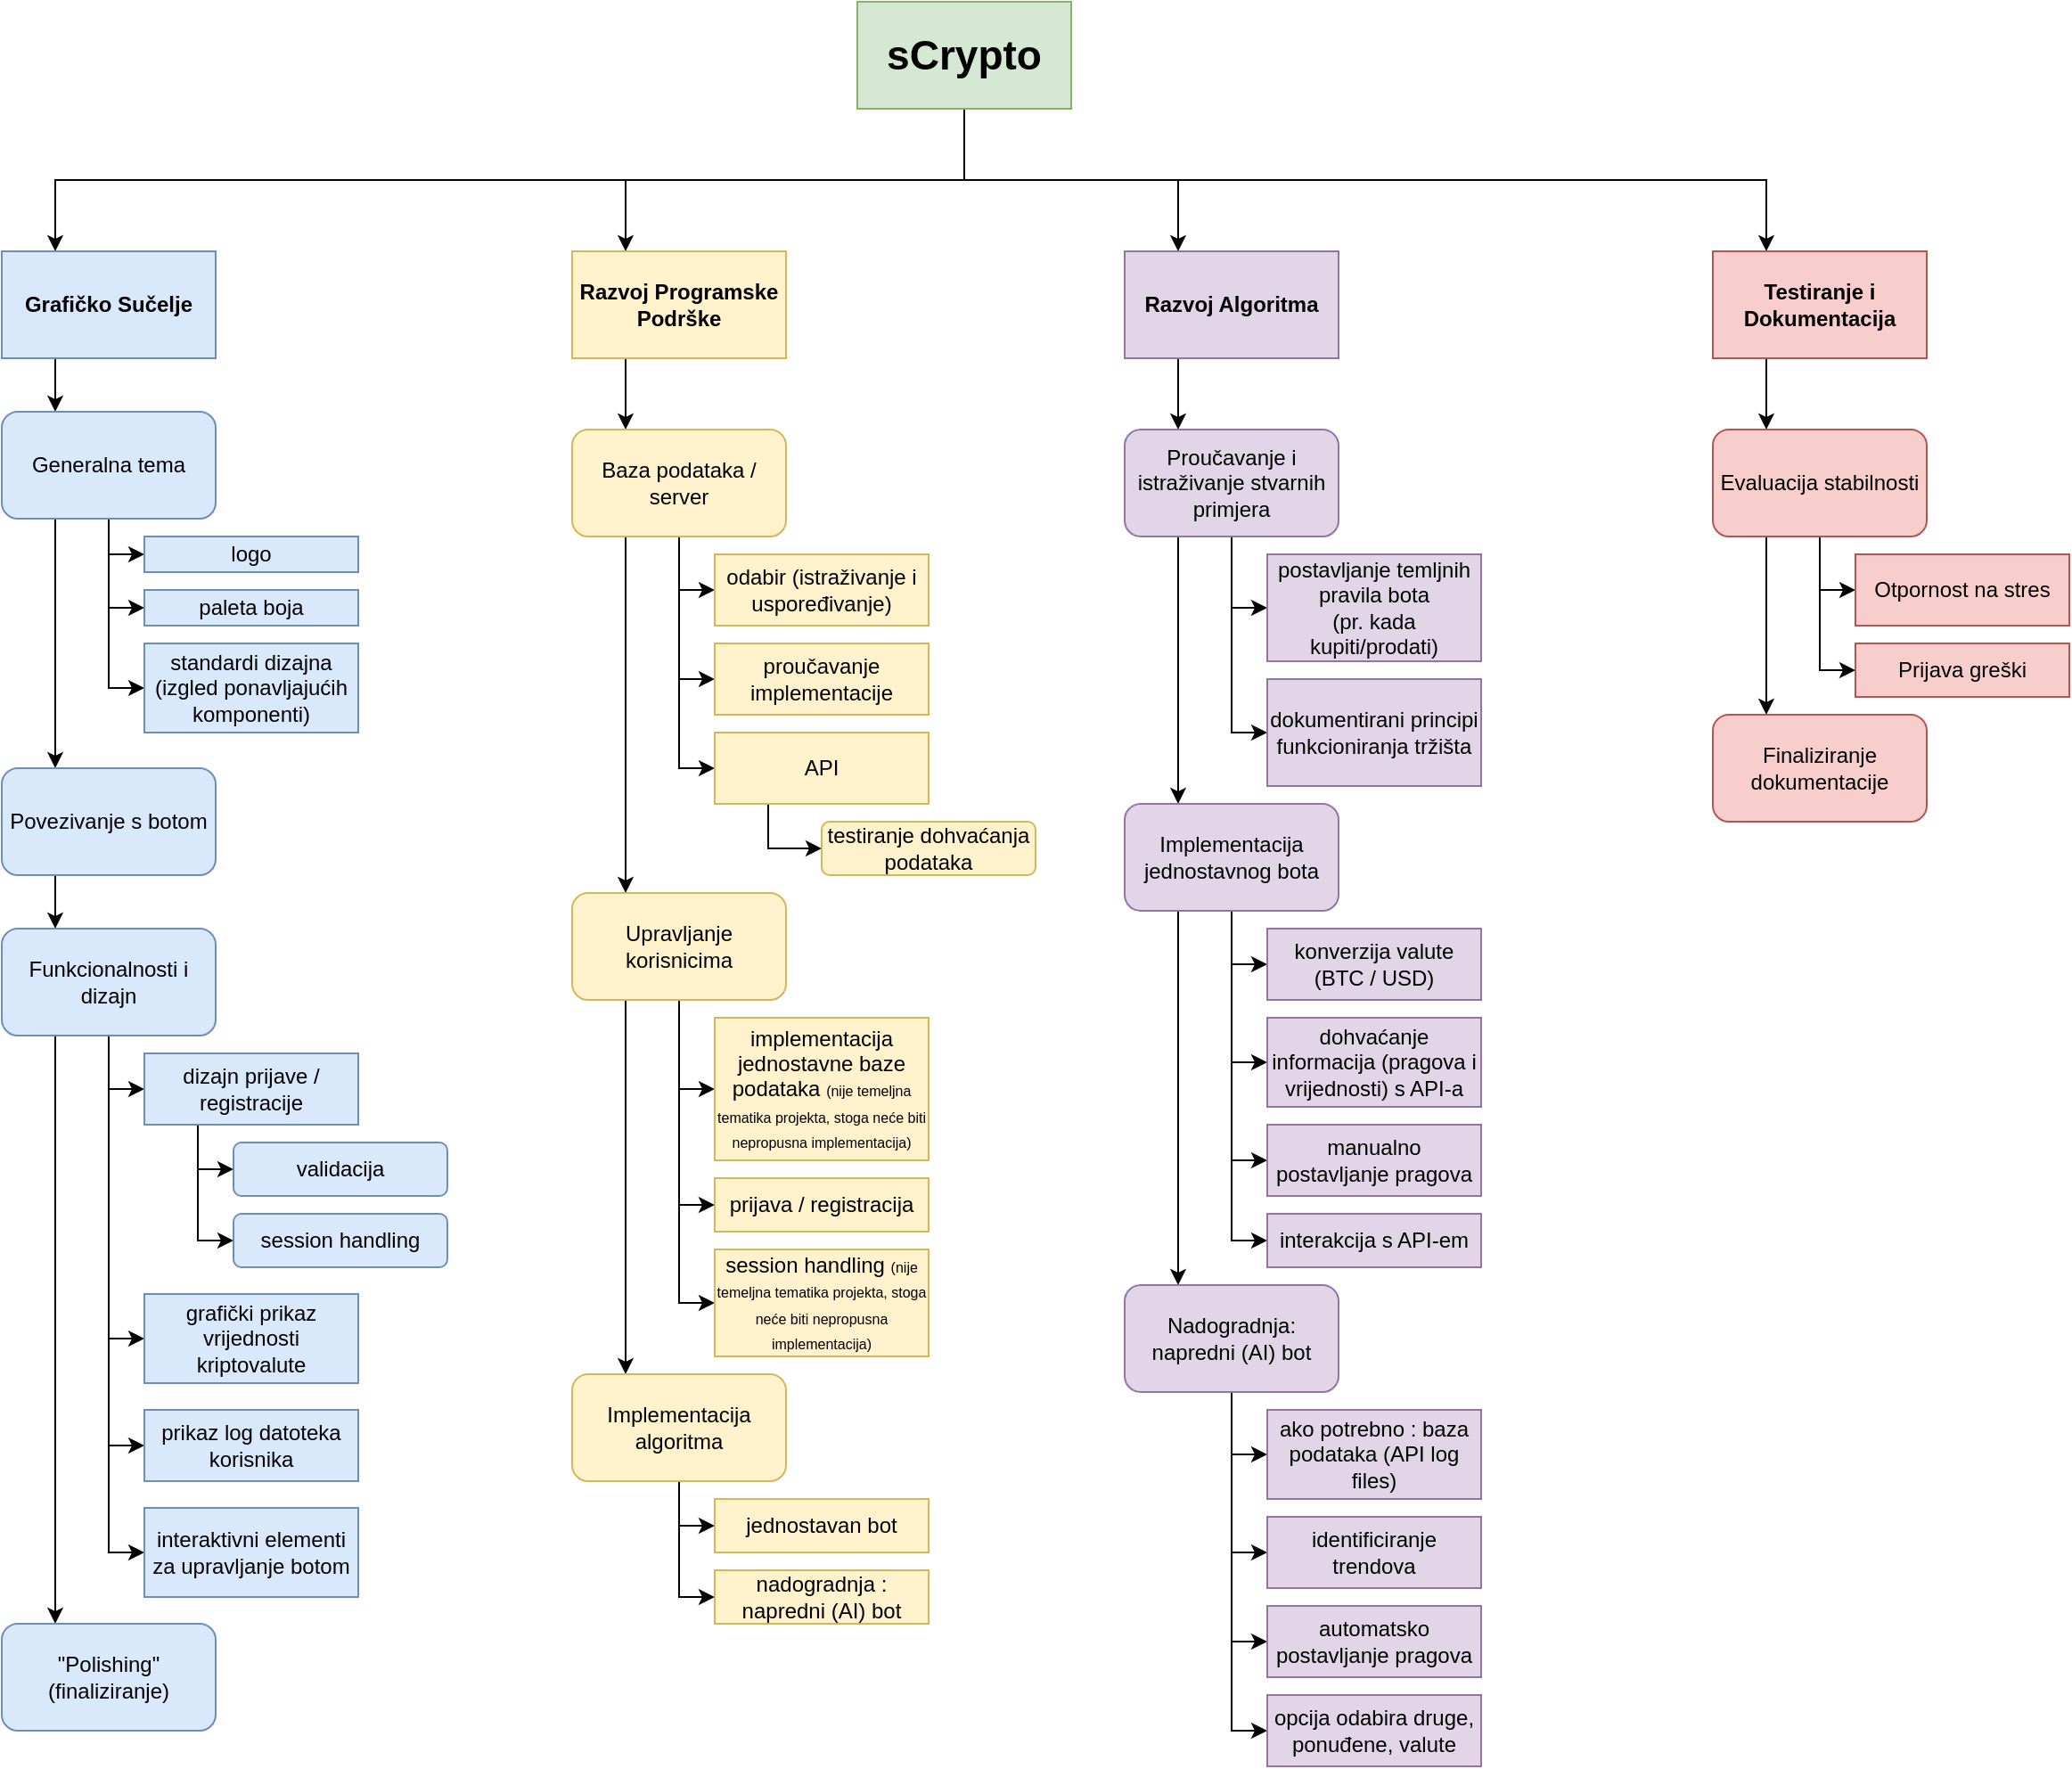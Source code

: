 <mxfile version="14.5.0" type="device"><diagram id="Kg0yvZmSfS_qQ5aLrVgM" name="Page-1"><mxGraphModel dx="1243" dy="743" grid="1" gridSize="10" guides="1" tooltips="1" connect="1" arrows="1" fold="1" page="1" pageScale="1" pageWidth="1654" pageHeight="2336" math="0" shadow="0"><root><mxCell id="0"/><mxCell id="1" parent="0"/><mxCell id="IpLEATwmWXsmjVpuvJxc-52" style="edgeStyle=orthogonalEdgeStyle;rounded=0;orthogonalLoop=1;jettySize=auto;html=1;exitX=0.5;exitY=1;exitDx=0;exitDy=0;entryX=0.25;entryY=0;entryDx=0;entryDy=0;" edge="1" parent="1" source="IpLEATwmWXsmjVpuvJxc-1" target="IpLEATwmWXsmjVpuvJxc-2"><mxGeometry relative="1" as="geometry"/></mxCell><mxCell id="IpLEATwmWXsmjVpuvJxc-54" style="edgeStyle=orthogonalEdgeStyle;rounded=0;orthogonalLoop=1;jettySize=auto;html=1;exitX=0.5;exitY=1;exitDx=0;exitDy=0;entryX=0.25;entryY=0;entryDx=0;entryDy=0;" edge="1" parent="1" source="IpLEATwmWXsmjVpuvJxc-1" target="IpLEATwmWXsmjVpuvJxc-7"><mxGeometry relative="1" as="geometry"/></mxCell><mxCell id="IpLEATwmWXsmjVpuvJxc-55" style="edgeStyle=orthogonalEdgeStyle;rounded=0;orthogonalLoop=1;jettySize=auto;html=1;exitX=0.5;exitY=1;exitDx=0;exitDy=0;entryX=0.25;entryY=0;entryDx=0;entryDy=0;" edge="1" parent="1" source="IpLEATwmWXsmjVpuvJxc-1" target="IpLEATwmWXsmjVpuvJxc-4"><mxGeometry relative="1" as="geometry"/></mxCell><mxCell id="IpLEATwmWXsmjVpuvJxc-56" style="edgeStyle=orthogonalEdgeStyle;rounded=0;orthogonalLoop=1;jettySize=auto;html=1;exitX=0.5;exitY=1;exitDx=0;exitDy=0;entryX=0.25;entryY=0;entryDx=0;entryDy=0;" edge="1" parent="1" source="IpLEATwmWXsmjVpuvJxc-1" target="IpLEATwmWXsmjVpuvJxc-3"><mxGeometry relative="1" as="geometry"/></mxCell><mxCell id="IpLEATwmWXsmjVpuvJxc-1" value="&lt;div style=&quot;font-size: 23px&quot;&gt;&lt;b&gt;sCrypto&lt;/b&gt;&lt;font style=&quot;font-size: 23px&quot;&gt;&lt;b&gt;&lt;br&gt;&lt;/b&gt;&lt;/font&gt;&lt;/div&gt;" style="rounded=0;whiteSpace=wrap;html=1;fillColor=#d5e8d4;strokeColor=#82b366;" vertex="1" parent="1"><mxGeometry x="540" y="20" width="120" height="60" as="geometry"/></mxCell><mxCell id="IpLEATwmWXsmjVpuvJxc-57" style="edgeStyle=orthogonalEdgeStyle;rounded=0;orthogonalLoop=1;jettySize=auto;html=1;exitX=0.25;exitY=1;exitDx=0;exitDy=0;entryX=0.25;entryY=0;entryDx=0;entryDy=0;" edge="1" parent="1" source="IpLEATwmWXsmjVpuvJxc-2" target="IpLEATwmWXsmjVpuvJxc-5"><mxGeometry relative="1" as="geometry"/></mxCell><mxCell id="IpLEATwmWXsmjVpuvJxc-2" value="&lt;b&gt;Grafičko Sučelje&lt;br&gt;&lt;/b&gt;" style="rounded=0;whiteSpace=wrap;html=1;fillColor=#dae8fc;strokeColor=#6c8ebf;" vertex="1" parent="1"><mxGeometry x="60" y="160" width="120" height="60" as="geometry"/></mxCell><mxCell id="IpLEATwmWXsmjVpuvJxc-65" style="edgeStyle=orthogonalEdgeStyle;rounded=0;orthogonalLoop=1;jettySize=auto;html=1;exitX=0.25;exitY=1;exitDx=0;exitDy=0;entryX=0.25;entryY=0;entryDx=0;entryDy=0;" edge="1" parent="1" source="IpLEATwmWXsmjVpuvJxc-3" target="IpLEATwmWXsmjVpuvJxc-40"><mxGeometry relative="1" as="geometry"/></mxCell><mxCell id="IpLEATwmWXsmjVpuvJxc-3" value="&lt;b&gt;Razvoj Programske Podrške&lt;br&gt;&lt;/b&gt;" style="rounded=0;whiteSpace=wrap;html=1;fillColor=#fff2cc;strokeColor=#d6b656;" vertex="1" parent="1"><mxGeometry x="380" y="160" width="120" height="60" as="geometry"/></mxCell><mxCell id="IpLEATwmWXsmjVpuvJxc-141" style="edgeStyle=orthogonalEdgeStyle;rounded=0;orthogonalLoop=1;jettySize=auto;html=1;exitX=0.25;exitY=1;exitDx=0;exitDy=0;entryX=0.25;entryY=0;entryDx=0;entryDy=0;" edge="1" parent="1" source="IpLEATwmWXsmjVpuvJxc-4" target="IpLEATwmWXsmjVpuvJxc-140"><mxGeometry relative="1" as="geometry"/></mxCell><mxCell id="IpLEATwmWXsmjVpuvJxc-4" value="&lt;b&gt;Testiranje i Dokumentacija&lt;br&gt;&lt;/b&gt;" style="rounded=0;whiteSpace=wrap;html=1;fillColor=#f8cecc;strokeColor=#b85450;" vertex="1" parent="1"><mxGeometry x="1020" y="160" width="120" height="60" as="geometry"/></mxCell><mxCell id="IpLEATwmWXsmjVpuvJxc-58" style="edgeStyle=orthogonalEdgeStyle;rounded=0;orthogonalLoop=1;jettySize=auto;html=1;exitX=0.25;exitY=1;exitDx=0;exitDy=0;entryX=0.25;entryY=0;entryDx=0;entryDy=0;" edge="1" parent="1" source="IpLEATwmWXsmjVpuvJxc-5" target="IpLEATwmWXsmjVpuvJxc-28"><mxGeometry relative="1" as="geometry"/></mxCell><mxCell id="IpLEATwmWXsmjVpuvJxc-60" style="edgeStyle=orthogonalEdgeStyle;rounded=0;orthogonalLoop=1;jettySize=auto;html=1;exitX=0.5;exitY=1;exitDx=0;exitDy=0;entryX=0;entryY=0.5;entryDx=0;entryDy=0;" edge="1" parent="1" source="IpLEATwmWXsmjVpuvJxc-5" target="IpLEATwmWXsmjVpuvJxc-21"><mxGeometry relative="1" as="geometry"/></mxCell><mxCell id="IpLEATwmWXsmjVpuvJxc-61" style="edgeStyle=orthogonalEdgeStyle;rounded=0;orthogonalLoop=1;jettySize=auto;html=1;exitX=0.5;exitY=1;exitDx=0;exitDy=0;entryX=0;entryY=0.5;entryDx=0;entryDy=0;" edge="1" parent="1" source="IpLEATwmWXsmjVpuvJxc-5" target="IpLEATwmWXsmjVpuvJxc-20"><mxGeometry relative="1" as="geometry"><Array as="points"><mxPoint x="120" y="330"/></Array></mxGeometry></mxCell><mxCell id="IpLEATwmWXsmjVpuvJxc-62" style="edgeStyle=orthogonalEdgeStyle;rounded=0;orthogonalLoop=1;jettySize=auto;html=1;exitX=0.5;exitY=1;exitDx=0;exitDy=0;entryX=0;entryY=0.5;entryDx=0;entryDy=0;" edge="1" parent="1" source="IpLEATwmWXsmjVpuvJxc-5" target="IpLEATwmWXsmjVpuvJxc-19"><mxGeometry relative="1" as="geometry"/></mxCell><mxCell id="IpLEATwmWXsmjVpuvJxc-5" value="Generalna tema" style="rounded=1;whiteSpace=wrap;html=1;fillColor=#dae8fc;strokeColor=#6c8ebf;" vertex="1" parent="1"><mxGeometry x="60" y="250" width="120" height="60" as="geometry"/></mxCell><mxCell id="IpLEATwmWXsmjVpuvJxc-102" style="edgeStyle=orthogonalEdgeStyle;rounded=0;orthogonalLoop=1;jettySize=auto;html=1;exitX=0.25;exitY=1;exitDx=0;exitDy=0;entryX=0.25;entryY=0;entryDx=0;entryDy=0;" edge="1" parent="1" source="IpLEATwmWXsmjVpuvJxc-7" target="IpLEATwmWXsmjVpuvJxc-86"><mxGeometry relative="1" as="geometry"/></mxCell><mxCell id="IpLEATwmWXsmjVpuvJxc-7" value="&lt;b&gt;Razvoj Algoritma&lt;br&gt;&lt;/b&gt;" style="rounded=0;whiteSpace=wrap;html=1;fillColor=#e1d5e7;strokeColor=#9673a6;" vertex="1" parent="1"><mxGeometry x="690" y="160" width="120" height="60" as="geometry"/></mxCell><mxCell id="IpLEATwmWXsmjVpuvJxc-19" value="paleta boja" style="rounded=0;whiteSpace=wrap;html=1;fillColor=#dae8fc;strokeColor=#6c8ebf;" vertex="1" parent="1"><mxGeometry x="140" y="350" width="120" height="20" as="geometry"/></mxCell><mxCell id="IpLEATwmWXsmjVpuvJxc-20" value="logo" style="rounded=0;whiteSpace=wrap;html=1;fillColor=#dae8fc;strokeColor=#6c8ebf;" vertex="1" parent="1"><mxGeometry x="140" y="320" width="120" height="20" as="geometry"/></mxCell><mxCell id="IpLEATwmWXsmjVpuvJxc-21" value="standardi dizajna (izgled ponavljajućih komponenti)" style="rounded=0;whiteSpace=wrap;html=1;fillColor=#dae8fc;strokeColor=#6c8ebf;" vertex="1" parent="1"><mxGeometry x="140" y="380" width="120" height="50" as="geometry"/></mxCell><mxCell id="IpLEATwmWXsmjVpuvJxc-63" style="edgeStyle=orthogonalEdgeStyle;rounded=0;orthogonalLoop=1;jettySize=auto;html=1;exitX=0.25;exitY=1;exitDx=0;exitDy=0;entryX=0.25;entryY=0;entryDx=0;entryDy=0;" edge="1" parent="1" source="IpLEATwmWXsmjVpuvJxc-28" target="IpLEATwmWXsmjVpuvJxc-32"><mxGeometry relative="1" as="geometry"/></mxCell><mxCell id="IpLEATwmWXsmjVpuvJxc-28" value="Povezivanje s botom" style="rounded=1;whiteSpace=wrap;html=1;fillColor=#dae8fc;strokeColor=#6c8ebf;" vertex="1" parent="1"><mxGeometry x="60" y="450" width="120" height="60" as="geometry"/></mxCell><mxCell id="IpLEATwmWXsmjVpuvJxc-64" style="edgeStyle=orthogonalEdgeStyle;rounded=0;orthogonalLoop=1;jettySize=auto;html=1;exitX=0.25;exitY=1;exitDx=0;exitDy=0;entryX=0.25;entryY=0;entryDx=0;entryDy=0;" edge="1" parent="1" source="IpLEATwmWXsmjVpuvJxc-32" target="IpLEATwmWXsmjVpuvJxc-34"><mxGeometry relative="1" as="geometry"/></mxCell><mxCell id="IpLEATwmWXsmjVpuvJxc-126" style="edgeStyle=orthogonalEdgeStyle;rounded=0;orthogonalLoop=1;jettySize=auto;html=1;exitX=0.5;exitY=1;exitDx=0;exitDy=0;entryX=0;entryY=0.5;entryDx=0;entryDy=0;" edge="1" parent="1" source="IpLEATwmWXsmjVpuvJxc-32" target="IpLEATwmWXsmjVpuvJxc-121"><mxGeometry relative="1" as="geometry"><Array as="points"><mxPoint x="120" y="630"/></Array></mxGeometry></mxCell><mxCell id="IpLEATwmWXsmjVpuvJxc-132" style="edgeStyle=orthogonalEdgeStyle;rounded=0;orthogonalLoop=1;jettySize=auto;html=1;exitX=0.5;exitY=1;exitDx=0;exitDy=0;entryX=0;entryY=0.5;entryDx=0;entryDy=0;" edge="1" parent="1" source="IpLEATwmWXsmjVpuvJxc-32" target="IpLEATwmWXsmjVpuvJxc-131"><mxGeometry relative="1" as="geometry"/></mxCell><mxCell id="IpLEATwmWXsmjVpuvJxc-134" style="edgeStyle=orthogonalEdgeStyle;rounded=0;orthogonalLoop=1;jettySize=auto;html=1;exitX=0.5;exitY=1;exitDx=0;exitDy=0;entryX=0;entryY=0.5;entryDx=0;entryDy=0;" edge="1" parent="1" source="IpLEATwmWXsmjVpuvJxc-32" target="IpLEATwmWXsmjVpuvJxc-133"><mxGeometry relative="1" as="geometry"/></mxCell><mxCell id="IpLEATwmWXsmjVpuvJxc-138" style="edgeStyle=orthogonalEdgeStyle;rounded=0;orthogonalLoop=1;jettySize=auto;html=1;exitX=0.5;exitY=1;exitDx=0;exitDy=0;entryX=0;entryY=0.5;entryDx=0;entryDy=0;" edge="1" parent="1" source="IpLEATwmWXsmjVpuvJxc-32" target="IpLEATwmWXsmjVpuvJxc-137"><mxGeometry relative="1" as="geometry"/></mxCell><mxCell id="IpLEATwmWXsmjVpuvJxc-32" value="Funkcionalnosti i dizajn" style="rounded=1;whiteSpace=wrap;html=1;fillColor=#dae8fc;strokeColor=#6c8ebf;" vertex="1" parent="1"><mxGeometry x="60" y="540" width="120" height="60" as="geometry"/></mxCell><mxCell id="IpLEATwmWXsmjVpuvJxc-34" value="&lt;div&gt;&quot;Polishing&quot;&lt;/div&gt;&lt;div&gt;(finaliziranje)&lt;br&gt;&lt;/div&gt;" style="rounded=1;whiteSpace=wrap;html=1;fillColor=#dae8fc;strokeColor=#6c8ebf;" vertex="1" parent="1"><mxGeometry x="60" y="930" width="120" height="60" as="geometry"/></mxCell><mxCell id="IpLEATwmWXsmjVpuvJxc-67" style="edgeStyle=orthogonalEdgeStyle;rounded=0;orthogonalLoop=1;jettySize=auto;html=1;exitX=0.5;exitY=1;exitDx=0;exitDy=0;entryX=0;entryY=0.5;entryDx=0;entryDy=0;" edge="1" parent="1" source="IpLEATwmWXsmjVpuvJxc-40" target="IpLEATwmWXsmjVpuvJxc-42"><mxGeometry relative="1" as="geometry"><Array as="points"><mxPoint x="440" y="350"/></Array></mxGeometry></mxCell><mxCell id="IpLEATwmWXsmjVpuvJxc-68" style="edgeStyle=orthogonalEdgeStyle;rounded=0;orthogonalLoop=1;jettySize=auto;html=1;exitX=0.5;exitY=1;exitDx=0;exitDy=0;entryX=0;entryY=0.5;entryDx=0;entryDy=0;" edge="1" parent="1" source="IpLEATwmWXsmjVpuvJxc-40" target="IpLEATwmWXsmjVpuvJxc-43"><mxGeometry relative="1" as="geometry"/></mxCell><mxCell id="IpLEATwmWXsmjVpuvJxc-69" style="edgeStyle=orthogonalEdgeStyle;rounded=0;orthogonalLoop=1;jettySize=auto;html=1;exitX=0.5;exitY=1;exitDx=0;exitDy=0;entryX=0;entryY=0.5;entryDx=0;entryDy=0;" edge="1" parent="1" source="IpLEATwmWXsmjVpuvJxc-40" target="IpLEATwmWXsmjVpuvJxc-44"><mxGeometry relative="1" as="geometry"/></mxCell><mxCell id="IpLEATwmWXsmjVpuvJxc-72" style="edgeStyle=orthogonalEdgeStyle;rounded=0;orthogonalLoop=1;jettySize=auto;html=1;exitX=0.25;exitY=1;exitDx=0;exitDy=0;entryX=0.25;entryY=0;entryDx=0;entryDy=0;" edge="1" parent="1" source="IpLEATwmWXsmjVpuvJxc-40" target="IpLEATwmWXsmjVpuvJxc-71"><mxGeometry relative="1" as="geometry"/></mxCell><mxCell id="IpLEATwmWXsmjVpuvJxc-40" value="Baza podataka / server" style="rounded=1;whiteSpace=wrap;html=1;fillColor=#fff2cc;strokeColor=#d6b656;" vertex="1" parent="1"><mxGeometry x="380" y="260" width="120" height="60" as="geometry"/></mxCell><mxCell id="IpLEATwmWXsmjVpuvJxc-42" value="odabir (istraživanje i uspoređivanje)" style="rounded=0;whiteSpace=wrap;html=1;fillColor=#fff2cc;strokeColor=#d6b656;" vertex="1" parent="1"><mxGeometry x="460" y="330" width="120" height="40" as="geometry"/></mxCell><mxCell id="IpLEATwmWXsmjVpuvJxc-43" value="proučavanje implementacije" style="rounded=0;whiteSpace=wrap;html=1;fillColor=#fff2cc;strokeColor=#d6b656;" vertex="1" parent="1"><mxGeometry x="460" y="380" width="120" height="40" as="geometry"/></mxCell><mxCell id="IpLEATwmWXsmjVpuvJxc-70" style="edgeStyle=orthogonalEdgeStyle;rounded=0;orthogonalLoop=1;jettySize=auto;html=1;exitX=0.25;exitY=1;exitDx=0;exitDy=0;entryX=0;entryY=0.5;entryDx=0;entryDy=0;" edge="1" parent="1" source="IpLEATwmWXsmjVpuvJxc-44" target="IpLEATwmWXsmjVpuvJxc-46"><mxGeometry relative="1" as="geometry"><Array as="points"><mxPoint x="490" y="495"/></Array></mxGeometry></mxCell><mxCell id="IpLEATwmWXsmjVpuvJxc-44" value="API" style="rounded=0;whiteSpace=wrap;html=1;fillColor=#fff2cc;strokeColor=#d6b656;" vertex="1" parent="1"><mxGeometry x="460" y="430" width="120" height="40" as="geometry"/></mxCell><mxCell id="IpLEATwmWXsmjVpuvJxc-46" value="testiranje dohvaćanja podataka" style="rounded=1;whiteSpace=wrap;html=1;fillColor=#fff2cc;strokeColor=#d6b656;" vertex="1" parent="1"><mxGeometry x="520" y="480" width="120" height="30" as="geometry"/></mxCell><mxCell id="IpLEATwmWXsmjVpuvJxc-76" style="edgeStyle=orthogonalEdgeStyle;rounded=0;orthogonalLoop=1;jettySize=auto;html=1;exitX=0.5;exitY=1;exitDx=0;exitDy=0;entryX=0;entryY=0.5;entryDx=0;entryDy=0;" edge="1" parent="1" source="IpLEATwmWXsmjVpuvJxc-71" target="IpLEATwmWXsmjVpuvJxc-73"><mxGeometry relative="1" as="geometry"/></mxCell><mxCell id="IpLEATwmWXsmjVpuvJxc-77" style="edgeStyle=orthogonalEdgeStyle;rounded=0;orthogonalLoop=1;jettySize=auto;html=1;exitX=0.5;exitY=1;exitDx=0;exitDy=0;entryX=0;entryY=0.5;entryDx=0;entryDy=0;" edge="1" parent="1" source="IpLEATwmWXsmjVpuvJxc-71" target="IpLEATwmWXsmjVpuvJxc-74"><mxGeometry relative="1" as="geometry"/></mxCell><mxCell id="IpLEATwmWXsmjVpuvJxc-78" style="edgeStyle=orthogonalEdgeStyle;rounded=0;orthogonalLoop=1;jettySize=auto;html=1;exitX=0.5;exitY=1;exitDx=0;exitDy=0;entryX=0;entryY=0.5;entryDx=0;entryDy=0;" edge="1" parent="1" source="IpLEATwmWXsmjVpuvJxc-71" target="IpLEATwmWXsmjVpuvJxc-75"><mxGeometry relative="1" as="geometry"/></mxCell><mxCell id="IpLEATwmWXsmjVpuvJxc-81" style="edgeStyle=orthogonalEdgeStyle;rounded=0;orthogonalLoop=1;jettySize=auto;html=1;exitX=0.25;exitY=1;exitDx=0;exitDy=0;entryX=0.25;entryY=0;entryDx=0;entryDy=0;" edge="1" parent="1" source="IpLEATwmWXsmjVpuvJxc-71" target="IpLEATwmWXsmjVpuvJxc-80"><mxGeometry relative="1" as="geometry"/></mxCell><mxCell id="IpLEATwmWXsmjVpuvJxc-71" value="Upravljanje korisnicima" style="rounded=1;whiteSpace=wrap;html=1;fillColor=#fff2cc;strokeColor=#d6b656;" vertex="1" parent="1"><mxGeometry x="380" y="520" width="120" height="60" as="geometry"/></mxCell><mxCell id="IpLEATwmWXsmjVpuvJxc-73" value="implementacija jednostavne baze podataka &lt;font style=&quot;font-size: 8px&quot;&gt;(nije temeljna tematika projekta, stoga neće biti nepropusna implementacija)&lt;/font&gt;" style="rounded=0;whiteSpace=wrap;html=1;fillColor=#fff2cc;strokeColor=#d6b656;" vertex="1" parent="1"><mxGeometry x="460" y="590" width="120" height="80" as="geometry"/></mxCell><mxCell id="IpLEATwmWXsmjVpuvJxc-74" value="prijava / registracija" style="rounded=0;whiteSpace=wrap;html=1;fillColor=#fff2cc;strokeColor=#d6b656;" vertex="1" parent="1"><mxGeometry x="460" y="680" width="120" height="30" as="geometry"/></mxCell><mxCell id="IpLEATwmWXsmjVpuvJxc-75" value="session handling  &lt;font style=&quot;font-size: 8px&quot;&gt;(nije temeljna tematika projekta, stoga neće biti nepropusna implementacija)&lt;/font&gt;" style="rounded=0;whiteSpace=wrap;html=1;fillColor=#fff2cc;strokeColor=#d6b656;" vertex="1" parent="1"><mxGeometry x="460" y="720" width="120" height="60" as="geometry"/></mxCell><mxCell id="IpLEATwmWXsmjVpuvJxc-84" style="edgeStyle=orthogonalEdgeStyle;rounded=0;orthogonalLoop=1;jettySize=auto;html=1;exitX=0.5;exitY=1;exitDx=0;exitDy=0;entryX=0;entryY=0.5;entryDx=0;entryDy=0;" edge="1" parent="1" source="IpLEATwmWXsmjVpuvJxc-80" target="IpLEATwmWXsmjVpuvJxc-82"><mxGeometry relative="1" as="geometry"><Array as="points"><mxPoint x="440" y="875"/></Array></mxGeometry></mxCell><mxCell id="IpLEATwmWXsmjVpuvJxc-85" style="edgeStyle=orthogonalEdgeStyle;rounded=0;orthogonalLoop=1;jettySize=auto;html=1;exitX=0.5;exitY=1;exitDx=0;exitDy=0;entryX=0;entryY=0.5;entryDx=0;entryDy=0;" edge="1" parent="1" source="IpLEATwmWXsmjVpuvJxc-80" target="IpLEATwmWXsmjVpuvJxc-83"><mxGeometry relative="1" as="geometry"/></mxCell><mxCell id="IpLEATwmWXsmjVpuvJxc-80" value="Implementacija algoritma" style="rounded=1;whiteSpace=wrap;html=1;fillColor=#fff2cc;strokeColor=#d6b656;" vertex="1" parent="1"><mxGeometry x="380" y="790" width="120" height="60" as="geometry"/></mxCell><mxCell id="IpLEATwmWXsmjVpuvJxc-82" value="jednostavan bot" style="rounded=0;whiteSpace=wrap;html=1;fillColor=#fff2cc;strokeColor=#d6b656;" vertex="1" parent="1"><mxGeometry x="460" y="860" width="120" height="30" as="geometry"/></mxCell><mxCell id="IpLEATwmWXsmjVpuvJxc-83" value="nadogradnja : napredni (AI) bot" style="rounded=0;whiteSpace=wrap;html=1;fillColor=#fff2cc;strokeColor=#d6b656;" vertex="1" parent="1"><mxGeometry x="460" y="900" width="120" height="30" as="geometry"/></mxCell><mxCell id="IpLEATwmWXsmjVpuvJxc-100" style="edgeStyle=orthogonalEdgeStyle;rounded=0;orthogonalLoop=1;jettySize=auto;html=1;exitX=0.5;exitY=1;exitDx=0;exitDy=0;entryX=0;entryY=0.5;entryDx=0;entryDy=0;" edge="1" parent="1" source="IpLEATwmWXsmjVpuvJxc-86" target="IpLEATwmWXsmjVpuvJxc-87"><mxGeometry relative="1" as="geometry"/></mxCell><mxCell id="IpLEATwmWXsmjVpuvJxc-101" style="edgeStyle=orthogonalEdgeStyle;rounded=0;orthogonalLoop=1;jettySize=auto;html=1;exitX=0.5;exitY=1;exitDx=0;exitDy=0;entryX=0;entryY=0.5;entryDx=0;entryDy=0;" edge="1" parent="1" source="IpLEATwmWXsmjVpuvJxc-86" target="IpLEATwmWXsmjVpuvJxc-90"><mxGeometry relative="1" as="geometry"/></mxCell><mxCell id="IpLEATwmWXsmjVpuvJxc-104" style="edgeStyle=orthogonalEdgeStyle;rounded=0;orthogonalLoop=1;jettySize=auto;html=1;exitX=0.25;exitY=1;exitDx=0;exitDy=0;entryX=0.25;entryY=0;entryDx=0;entryDy=0;" edge="1" parent="1" source="IpLEATwmWXsmjVpuvJxc-86" target="IpLEATwmWXsmjVpuvJxc-103"><mxGeometry relative="1" as="geometry"/></mxCell><mxCell id="IpLEATwmWXsmjVpuvJxc-86" value="Proučavanje i istraživanje stvarnih primjera" style="rounded=1;whiteSpace=wrap;html=1;fillColor=#e1d5e7;strokeColor=#9673a6;" vertex="1" parent="1"><mxGeometry x="690" y="260" width="120" height="60" as="geometry"/></mxCell><mxCell id="IpLEATwmWXsmjVpuvJxc-87" value="&lt;div&gt;postavljanje temljnih pravila bota &lt;br&gt;&lt;/div&gt;&lt;div&gt;(pr. kada kupiti/prodati)&lt;br&gt;&lt;/div&gt;" style="rounded=0;whiteSpace=wrap;html=1;fillColor=#e1d5e7;strokeColor=#9673a6;" vertex="1" parent="1"><mxGeometry x="770" y="330" width="120" height="60" as="geometry"/></mxCell><mxCell id="IpLEATwmWXsmjVpuvJxc-90" value="dokumentirani principi funkcioniranja tržišta" style="rounded=0;whiteSpace=wrap;html=1;fillColor=#e1d5e7;strokeColor=#9673a6;" vertex="1" parent="1"><mxGeometry x="770" y="400" width="120" height="60" as="geometry"/></mxCell><mxCell id="IpLEATwmWXsmjVpuvJxc-106" style="edgeStyle=orthogonalEdgeStyle;rounded=0;orthogonalLoop=1;jettySize=auto;html=1;exitX=0.25;exitY=1;exitDx=0;exitDy=0;entryX=0.25;entryY=0;entryDx=0;entryDy=0;" edge="1" parent="1" source="IpLEATwmWXsmjVpuvJxc-103" target="IpLEATwmWXsmjVpuvJxc-105"><mxGeometry relative="1" as="geometry"/></mxCell><mxCell id="IpLEATwmWXsmjVpuvJxc-113" style="edgeStyle=orthogonalEdgeStyle;rounded=0;orthogonalLoop=1;jettySize=auto;html=1;exitX=0.5;exitY=1;exitDx=0;exitDy=0;entryX=0;entryY=0.5;entryDx=0;entryDy=0;" edge="1" parent="1" source="IpLEATwmWXsmjVpuvJxc-103" target="IpLEATwmWXsmjVpuvJxc-109"><mxGeometry relative="1" as="geometry"><Array as="points"><mxPoint x="750" y="560"/></Array></mxGeometry></mxCell><mxCell id="IpLEATwmWXsmjVpuvJxc-114" style="edgeStyle=orthogonalEdgeStyle;rounded=0;orthogonalLoop=1;jettySize=auto;html=1;exitX=0.5;exitY=1;exitDx=0;exitDy=0;entryX=0;entryY=0.5;entryDx=0;entryDy=0;" edge="1" parent="1" source="IpLEATwmWXsmjVpuvJxc-103" target="IpLEATwmWXsmjVpuvJxc-110"><mxGeometry relative="1" as="geometry"/></mxCell><mxCell id="IpLEATwmWXsmjVpuvJxc-115" style="edgeStyle=orthogonalEdgeStyle;rounded=0;orthogonalLoop=1;jettySize=auto;html=1;exitX=0.5;exitY=1;exitDx=0;exitDy=0;entryX=0;entryY=0.5;entryDx=0;entryDy=0;" edge="1" parent="1" source="IpLEATwmWXsmjVpuvJxc-103" target="IpLEATwmWXsmjVpuvJxc-108"><mxGeometry relative="1" as="geometry"/></mxCell><mxCell id="IpLEATwmWXsmjVpuvJxc-116" style="edgeStyle=orthogonalEdgeStyle;rounded=0;orthogonalLoop=1;jettySize=auto;html=1;exitX=0.5;exitY=1;exitDx=0;exitDy=0;entryX=0;entryY=0.5;entryDx=0;entryDy=0;" edge="1" parent="1" source="IpLEATwmWXsmjVpuvJxc-103" target="IpLEATwmWXsmjVpuvJxc-111"><mxGeometry relative="1" as="geometry"/></mxCell><mxCell id="IpLEATwmWXsmjVpuvJxc-103" value="Implementacija jednostavnog bota" style="rounded=1;whiteSpace=wrap;html=1;fillColor=#e1d5e7;strokeColor=#9673a6;" vertex="1" parent="1"><mxGeometry x="690" y="470" width="120" height="60" as="geometry"/></mxCell><mxCell id="IpLEATwmWXsmjVpuvJxc-119" style="edgeStyle=orthogonalEdgeStyle;rounded=0;orthogonalLoop=1;jettySize=auto;html=1;exitX=0.5;exitY=1;exitDx=0;exitDy=0;entryX=0;entryY=0.5;entryDx=0;entryDy=0;" edge="1" parent="1" source="IpLEATwmWXsmjVpuvJxc-105" target="IpLEATwmWXsmjVpuvJxc-117"><mxGeometry relative="1" as="geometry"><Array as="points"><mxPoint x="750" y="890"/></Array></mxGeometry></mxCell><mxCell id="IpLEATwmWXsmjVpuvJxc-120" style="edgeStyle=orthogonalEdgeStyle;rounded=0;orthogonalLoop=1;jettySize=auto;html=1;exitX=0.5;exitY=1;exitDx=0;exitDy=0;entryX=0;entryY=0.5;entryDx=0;entryDy=0;" edge="1" parent="1" source="IpLEATwmWXsmjVpuvJxc-105" target="IpLEATwmWXsmjVpuvJxc-118"><mxGeometry relative="1" as="geometry"/></mxCell><mxCell id="IpLEATwmWXsmjVpuvJxc-123" style="edgeStyle=orthogonalEdgeStyle;rounded=0;orthogonalLoop=1;jettySize=auto;html=1;exitX=0.5;exitY=1;exitDx=0;exitDy=0;entryX=0;entryY=0.5;entryDx=0;entryDy=0;" edge="1" parent="1" source="IpLEATwmWXsmjVpuvJxc-105" target="IpLEATwmWXsmjVpuvJxc-122"><mxGeometry relative="1" as="geometry"/></mxCell><mxCell id="IpLEATwmWXsmjVpuvJxc-136" style="edgeStyle=orthogonalEdgeStyle;rounded=0;orthogonalLoop=1;jettySize=auto;html=1;exitX=0.5;exitY=1;exitDx=0;exitDy=0;entryX=0;entryY=0.5;entryDx=0;entryDy=0;" edge="1" parent="1" source="IpLEATwmWXsmjVpuvJxc-105" target="IpLEATwmWXsmjVpuvJxc-135"><mxGeometry relative="1" as="geometry"/></mxCell><mxCell id="IpLEATwmWXsmjVpuvJxc-105" value="Nadogradnja: napredni (AI) bot" style="rounded=1;whiteSpace=wrap;html=1;fillColor=#e1d5e7;strokeColor=#9673a6;" vertex="1" parent="1"><mxGeometry x="690" y="740" width="120" height="60" as="geometry"/></mxCell><mxCell id="IpLEATwmWXsmjVpuvJxc-108" value="manualno postavljanje pragova" style="rounded=0;whiteSpace=wrap;html=1;fillColor=#e1d5e7;strokeColor=#9673a6;" vertex="1" parent="1"><mxGeometry x="770" y="650" width="120" height="40" as="geometry"/></mxCell><mxCell id="IpLEATwmWXsmjVpuvJxc-109" value="konverzija valute (BTC / USD)" style="rounded=0;whiteSpace=wrap;html=1;fillColor=#e1d5e7;strokeColor=#9673a6;" vertex="1" parent="1"><mxGeometry x="770" y="540" width="120" height="40" as="geometry"/></mxCell><mxCell id="IpLEATwmWXsmjVpuvJxc-110" value="dohvaćanje informacija (pragova i vrijednosti) s API-a" style="rounded=0;whiteSpace=wrap;html=1;fillColor=#e1d5e7;strokeColor=#9673a6;" vertex="1" parent="1"><mxGeometry x="770" y="590" width="120" height="50" as="geometry"/></mxCell><mxCell id="IpLEATwmWXsmjVpuvJxc-111" value="interakcija s API-em" style="rounded=0;whiteSpace=wrap;html=1;fillColor=#e1d5e7;strokeColor=#9673a6;" vertex="1" parent="1"><mxGeometry x="770" y="700" width="120" height="30" as="geometry"/></mxCell><mxCell id="IpLEATwmWXsmjVpuvJxc-117" value="identificiranje trendova" style="rounded=0;whiteSpace=wrap;html=1;fillColor=#e1d5e7;strokeColor=#9673a6;" vertex="1" parent="1"><mxGeometry x="770" y="870" width="120" height="40" as="geometry"/></mxCell><mxCell id="IpLEATwmWXsmjVpuvJxc-118" value="automatsko postavljanje pragova" style="rounded=0;whiteSpace=wrap;html=1;fillColor=#e1d5e7;strokeColor=#9673a6;" vertex="1" parent="1"><mxGeometry x="770" y="920" width="120" height="40" as="geometry"/></mxCell><mxCell id="IpLEATwmWXsmjVpuvJxc-129" style="edgeStyle=orthogonalEdgeStyle;rounded=0;orthogonalLoop=1;jettySize=auto;html=1;exitX=0.25;exitY=1;exitDx=0;exitDy=0;entryX=0;entryY=0.5;entryDx=0;entryDy=0;" edge="1" parent="1" source="IpLEATwmWXsmjVpuvJxc-121" target="IpLEATwmWXsmjVpuvJxc-124"><mxGeometry relative="1" as="geometry"><Array as="points"><mxPoint x="170" y="675"/></Array></mxGeometry></mxCell><mxCell id="IpLEATwmWXsmjVpuvJxc-130" style="edgeStyle=orthogonalEdgeStyle;rounded=0;orthogonalLoop=1;jettySize=auto;html=1;exitX=0.25;exitY=1;exitDx=0;exitDy=0;entryX=0;entryY=0.5;entryDx=0;entryDy=0;" edge="1" parent="1" source="IpLEATwmWXsmjVpuvJxc-121" target="IpLEATwmWXsmjVpuvJxc-125"><mxGeometry relative="1" as="geometry"/></mxCell><mxCell id="IpLEATwmWXsmjVpuvJxc-121" value="dizajn prijave / registracije" style="rounded=0;whiteSpace=wrap;html=1;fillColor=#dae8fc;strokeColor=#6c8ebf;" vertex="1" parent="1"><mxGeometry x="140" y="610" width="120" height="40" as="geometry"/></mxCell><mxCell id="IpLEATwmWXsmjVpuvJxc-122" value="ako potrebno : baza podataka (API log files) " style="rounded=0;whiteSpace=wrap;html=1;fillColor=#e1d5e7;strokeColor=#9673a6;" vertex="1" parent="1"><mxGeometry x="770" y="810" width="120" height="50" as="geometry"/></mxCell><mxCell id="IpLEATwmWXsmjVpuvJxc-124" value="validacija" style="rounded=1;whiteSpace=wrap;html=1;fillColor=#dae8fc;strokeColor=#6c8ebf;" vertex="1" parent="1"><mxGeometry x="190" y="660" width="120" height="30" as="geometry"/></mxCell><mxCell id="IpLEATwmWXsmjVpuvJxc-125" value="session handling" style="rounded=1;whiteSpace=wrap;html=1;fillColor=#dae8fc;strokeColor=#6c8ebf;" vertex="1" parent="1"><mxGeometry x="190" y="700" width="120" height="30" as="geometry"/></mxCell><mxCell id="IpLEATwmWXsmjVpuvJxc-131" value="grafički prikaz vrijednosti kriptovalute" style="rounded=0;whiteSpace=wrap;html=1;fillColor=#dae8fc;strokeColor=#6c8ebf;" vertex="1" parent="1"><mxGeometry x="140" y="745" width="120" height="50" as="geometry"/></mxCell><mxCell id="IpLEATwmWXsmjVpuvJxc-133" value="interaktivni elementi za upravljanje botom" style="rounded=0;whiteSpace=wrap;html=1;fillColor=#dae8fc;strokeColor=#6c8ebf;" vertex="1" parent="1"><mxGeometry x="140" y="865" width="120" height="50" as="geometry"/></mxCell><mxCell id="IpLEATwmWXsmjVpuvJxc-135" value="opcija odabira druge, ponuđene, valute" style="rounded=0;whiteSpace=wrap;html=1;fillColor=#e1d5e7;strokeColor=#9673a6;" vertex="1" parent="1"><mxGeometry x="770" y="970" width="120" height="40" as="geometry"/></mxCell><mxCell id="IpLEATwmWXsmjVpuvJxc-137" value="prikaz log datoteka korisnika" style="rounded=0;whiteSpace=wrap;html=1;fillColor=#dae8fc;strokeColor=#6c8ebf;" vertex="1" parent="1"><mxGeometry x="140" y="810" width="120" height="40" as="geometry"/></mxCell><mxCell id="IpLEATwmWXsmjVpuvJxc-145" style="edgeStyle=orthogonalEdgeStyle;rounded=0;orthogonalLoop=1;jettySize=auto;html=1;exitX=0.5;exitY=1;exitDx=0;exitDy=0;entryX=0;entryY=0.5;entryDx=0;entryDy=0;" edge="1" parent="1" source="IpLEATwmWXsmjVpuvJxc-140" target="IpLEATwmWXsmjVpuvJxc-142"><mxGeometry relative="1" as="geometry"><Array as="points"><mxPoint x="1080" y="350"/></Array></mxGeometry></mxCell><mxCell id="IpLEATwmWXsmjVpuvJxc-146" style="edgeStyle=orthogonalEdgeStyle;rounded=0;orthogonalLoop=1;jettySize=auto;html=1;exitX=0.5;exitY=1;exitDx=0;exitDy=0;entryX=0;entryY=0.5;entryDx=0;entryDy=0;" edge="1" parent="1" source="IpLEATwmWXsmjVpuvJxc-140" target="IpLEATwmWXsmjVpuvJxc-143"><mxGeometry relative="1" as="geometry"/></mxCell><mxCell id="IpLEATwmWXsmjVpuvJxc-148" style="edgeStyle=orthogonalEdgeStyle;rounded=0;orthogonalLoop=1;jettySize=auto;html=1;exitX=0.25;exitY=1;exitDx=0;exitDy=0;entryX=0.25;entryY=0;entryDx=0;entryDy=0;" edge="1" parent="1" source="IpLEATwmWXsmjVpuvJxc-140" target="IpLEATwmWXsmjVpuvJxc-147"><mxGeometry relative="1" as="geometry"/></mxCell><mxCell id="IpLEATwmWXsmjVpuvJxc-140" value="Evaluacija stabilnosti" style="rounded=1;whiteSpace=wrap;html=1;fillColor=#f8cecc;strokeColor=#b85450;" vertex="1" parent="1"><mxGeometry x="1020" y="260" width="120" height="60" as="geometry"/></mxCell><mxCell id="IpLEATwmWXsmjVpuvJxc-142" value="Otpornost na stres" style="rounded=0;whiteSpace=wrap;html=1;fillColor=#f8cecc;strokeColor=#b85450;" vertex="1" parent="1"><mxGeometry x="1100" y="330" width="120" height="40" as="geometry"/></mxCell><mxCell id="IpLEATwmWXsmjVpuvJxc-143" value="Prijava greški" style="rounded=0;whiteSpace=wrap;html=1;fillColor=#f8cecc;strokeColor=#b85450;" vertex="1" parent="1"><mxGeometry x="1100" y="380" width="120" height="30" as="geometry"/></mxCell><mxCell id="IpLEATwmWXsmjVpuvJxc-147" value="Finaliziranje dokumentacije" style="rounded=1;whiteSpace=wrap;html=1;fillColor=#f8cecc;strokeColor=#b85450;" vertex="1" parent="1"><mxGeometry x="1020" y="420" width="120" height="60" as="geometry"/></mxCell></root></mxGraphModel></diagram></mxfile>
